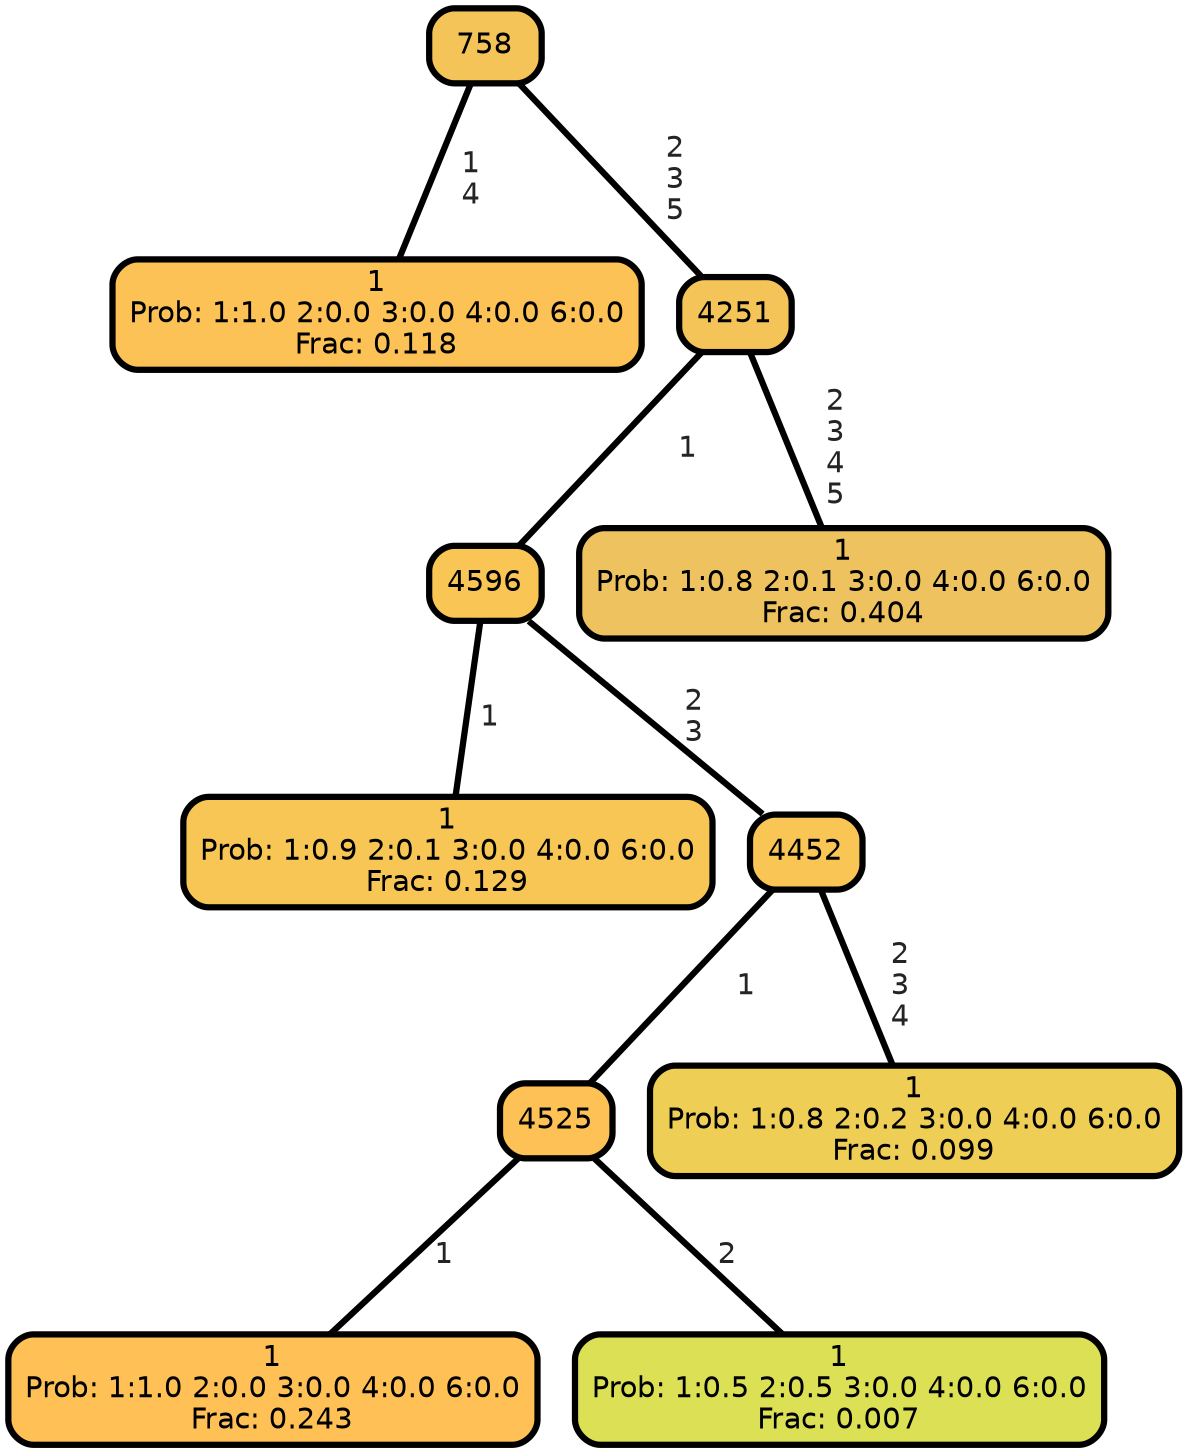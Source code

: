 graph Tree {
node [shape=box, style="filled, rounded",color="black",penwidth="3",fontcolor="black",                 fontname=helvetica] ;
graph [ranksep="0 equally", splines=straight,                 bgcolor=transparent, dpi=200] ;
edge [fontname=helvetica, fontweight=bold,fontcolor=grey14,color=black] ;
0 [label="1
Prob: 1:1.0 2:0.0 3:0.0 4:0.0 6:0.0
Frac: 0.118", fillcolor="#fcc255"] ;
1 [label="758", fillcolor="#f5c459"] ;
2 [label="1
Prob: 1:0.9 2:0.1 3:0.0 4:0.0 6:0.0
Frac: 0.129", fillcolor="#f8c655"] ;
3 [label="4596", fillcolor="#f9c555"] ;
4 [label="1
Prob: 1:1.0 2:0.0 3:0.0 4:0.0 6:0.0
Frac: 0.243", fillcolor="#ffc155"] ;
5 [label="4525", fillcolor="#fdc155"] ;
6 [label="1
Prob: 1:0.5 2:0.5 3:0.0 4:0.0 6:0.0
Frac: 0.007", fillcolor="#dbe055"] ;
7 [label="4452", fillcolor="#f9c555"] ;
8 [label="1
Prob: 1:0.8 2:0.2 3:0.0 4:0.0 6:0.0
Frac: 0.099", fillcolor="#efce55"] ;
9 [label="4251", fillcolor="#f4c459"] ;
10 [label="1
Prob: 1:0.8 2:0.1 3:0.0 4:0.0 6:0.0
Frac: 0.404", fillcolor="#eec35f"] ;
1 -- 0 [label=" 1\n 4",penwidth=3] ;
1 -- 9 [label=" 2\n 3\n 5",penwidth=3] ;
3 -- 2 [label=" 1",penwidth=3] ;
3 -- 7 [label=" 2\n 3",penwidth=3] ;
5 -- 4 [label=" 1",penwidth=3] ;
5 -- 6 [label=" 2",penwidth=3] ;
7 -- 5 [label=" 1",penwidth=3] ;
7 -- 8 [label=" 2\n 3\n 4",penwidth=3] ;
9 -- 3 [label=" 1",penwidth=3] ;
9 -- 10 [label=" 2\n 3\n 4\n 5",penwidth=3] ;
{rank = same;}}